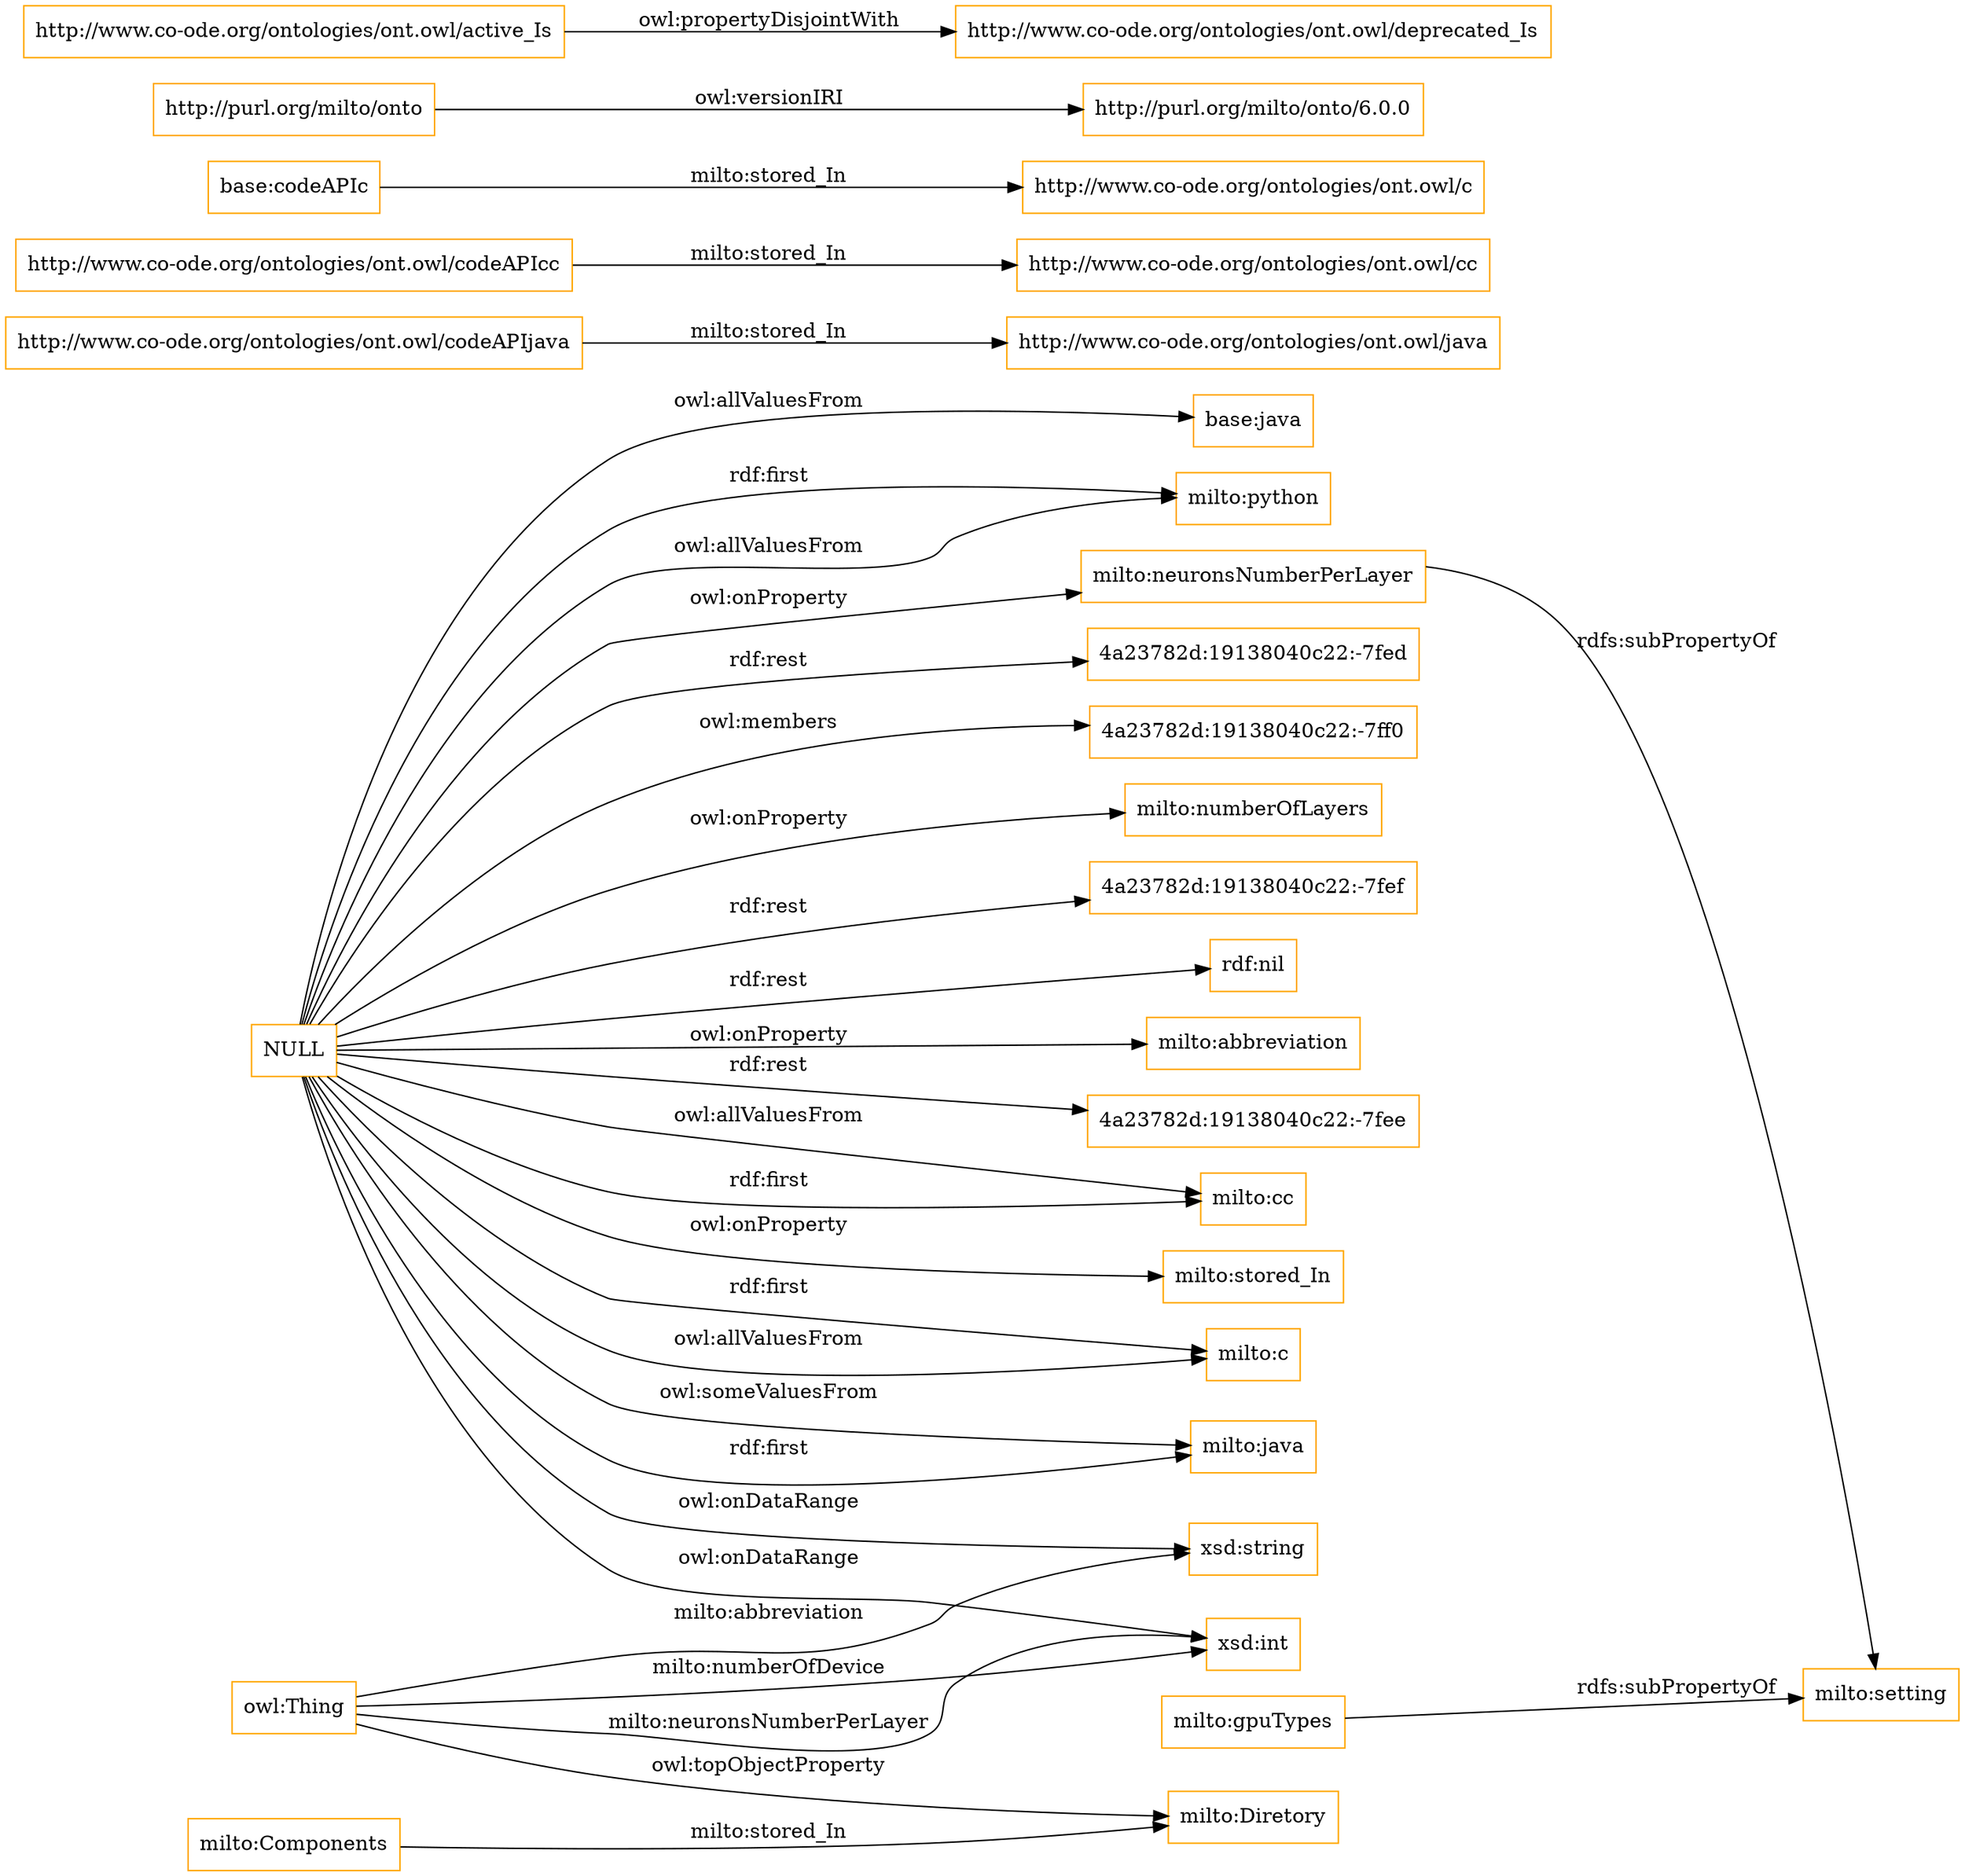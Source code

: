 digraph ar2dtool_diagram { 
rankdir=LR;
size="1501"
node [shape = rectangle, color="orange"]; "milto:c" "milto:Diretory" "milto:java" "base:java" "milto:python" "milto:cc" "milto:Components" ; /*classes style*/
	"milto:gpuTypes" -> "milto:setting" [ label = "rdfs:subPropertyOf" ];
	"http://www.co-ode.org/ontologies/ont.owl/codeAPIjava" -> "http://www.co-ode.org/ontologies/ont.owl/java" [ label = "milto:stored_In" ];
	"milto:neuronsNumberPerLayer" -> "milto:setting" [ label = "rdfs:subPropertyOf" ];
	"http://www.co-ode.org/ontologies/ont.owl/codeAPIcc" -> "http://www.co-ode.org/ontologies/ont.owl/cc" [ label = "milto:stored_In" ];
	"base:codeAPIc" -> "http://www.co-ode.org/ontologies/ont.owl/c" [ label = "milto:stored_In" ];
	"http://purl.org/milto/onto" -> "http://purl.org/milto/onto/6.0.0" [ label = "owl:versionIRI" ];
	"http://www.co-ode.org/ontologies/ont.owl/active_Is" -> "http://www.co-ode.org/ontologies/ont.owl/deprecated_Is" [ label = "owl:propertyDisjointWith" ];
	"NULL" -> "milto:c" [ label = "owl:allValuesFrom" ];
	"NULL" -> "milto:java" [ label = "rdf:first" ];
	"NULL" -> "4a23782d:19138040c22:-7fed" [ label = "rdf:rest" ];
	"NULL" -> "base:java" [ label = "owl:allValuesFrom" ];
	"NULL" -> "4a23782d:19138040c22:-7ff0" [ label = "owl:members" ];
	"NULL" -> "milto:java" [ label = "owl:someValuesFrom" ];
	"NULL" -> "milto:numberOfLayers" [ label = "owl:onProperty" ];
	"NULL" -> "milto:neuronsNumberPerLayer" [ label = "owl:onProperty" ];
	"NULL" -> "4a23782d:19138040c22:-7fef" [ label = "rdf:rest" ];
	"NULL" -> "milto:python" [ label = "rdf:first" ];
	"NULL" -> "milto:python" [ label = "owl:allValuesFrom" ];
	"NULL" -> "milto:cc" [ label = "owl:allValuesFrom" ];
	"NULL" -> "rdf:nil" [ label = "rdf:rest" ];
	"NULL" -> "xsd:string" [ label = "owl:onDataRange" ];
	"NULL" -> "milto:abbreviation" [ label = "owl:onProperty" ];
	"NULL" -> "xsd:int" [ label = "owl:onDataRange" ];
	"NULL" -> "milto:c" [ label = "rdf:first" ];
	"NULL" -> "4a23782d:19138040c22:-7fee" [ label = "rdf:rest" ];
	"NULL" -> "milto:stored_In" [ label = "owl:onProperty" ];
	"NULL" -> "milto:cc" [ label = "rdf:first" ];
	"owl:Thing" -> "xsd:int" [ label = "milto:neuronsNumberPerLayer" ];
	"owl:Thing" -> "xsd:int" [ label = "milto:numberOfDevice" ];
	"owl:Thing" -> "xsd:string" [ label = "milto:abbreviation" ];
	"milto:Components" -> "milto:Diretory" [ label = "milto:stored_In" ];
	"owl:Thing" -> "milto:Diretory" [ label = "owl:topObjectProperty" ];

}

